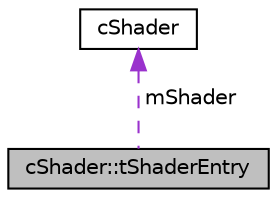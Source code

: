 digraph "cShader::tShaderEntry"
{
 // LATEX_PDF_SIZE
  edge [fontname="Helvetica",fontsize="10",labelfontname="Helvetica",labelfontsize="10"];
  node [fontname="Helvetica",fontsize="10",shape=record];
  Node1 [label="cShader::tShaderEntry",height=0.2,width=0.4,color="black", fillcolor="grey75", style="filled", fontcolor="black",tooltip=" "];
  Node2 -> Node1 [dir="back",color="darkorchid3",fontsize="10",style="dashed",label=" mShader" ,fontname="Helvetica"];
  Node2 [label="cShader",height=0.2,width=0.4,color="black", fillcolor="white", style="filled",URL="$classc_shader.html",tooltip=" "];
}
